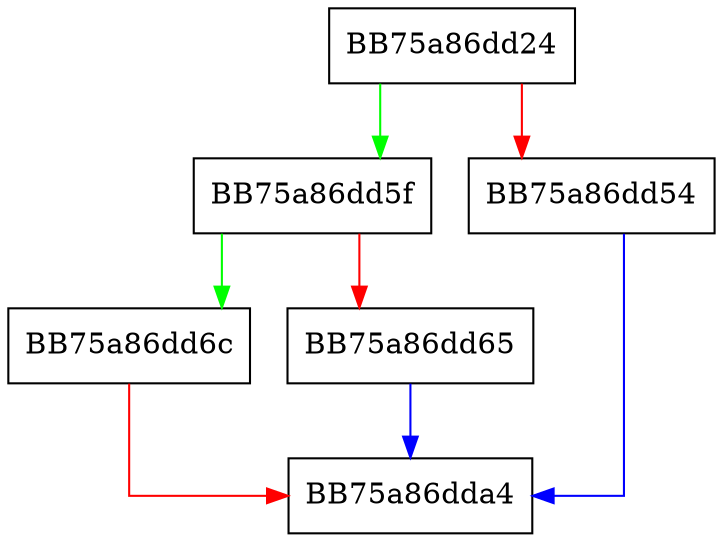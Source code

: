 digraph AppendSystemTime {
  node [shape="box"];
  graph [splines=ortho];
  BB75a86dd24 -> BB75a86dd5f [color="green"];
  BB75a86dd24 -> BB75a86dd54 [color="red"];
  BB75a86dd54 -> BB75a86dda4 [color="blue"];
  BB75a86dd5f -> BB75a86dd6c [color="green"];
  BB75a86dd5f -> BB75a86dd65 [color="red"];
  BB75a86dd65 -> BB75a86dda4 [color="blue"];
  BB75a86dd6c -> BB75a86dda4 [color="red"];
}